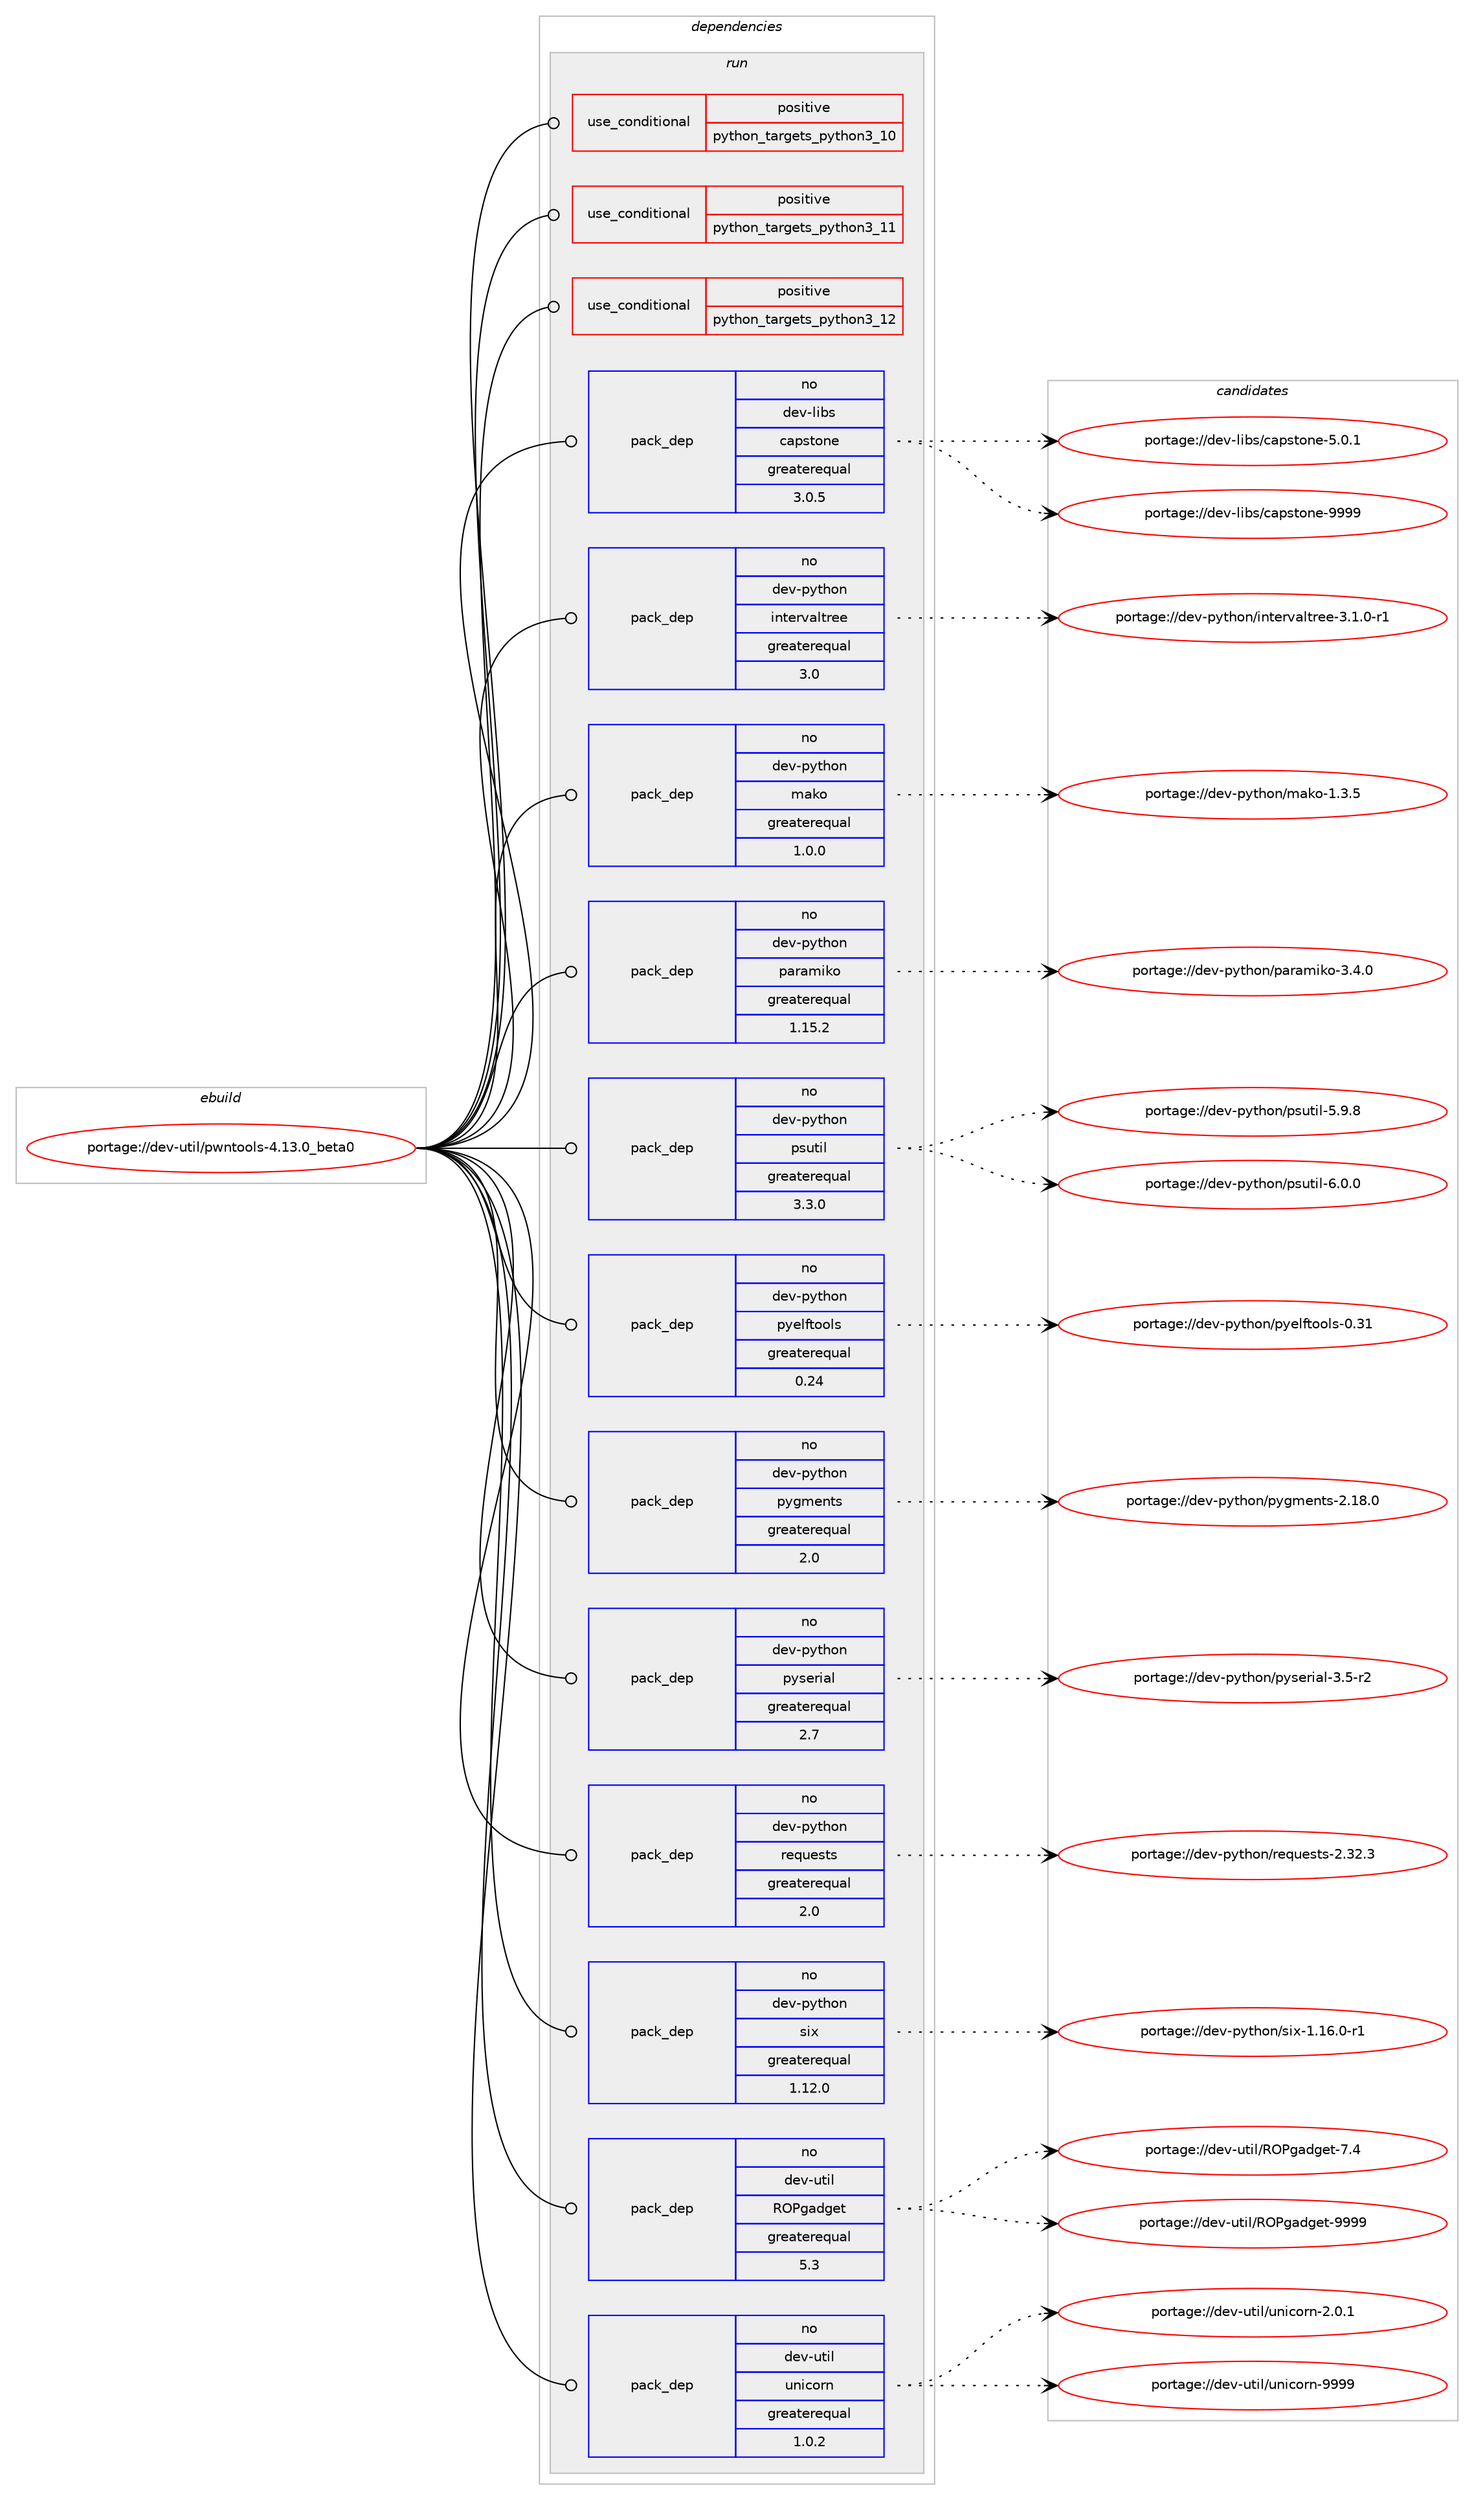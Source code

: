 digraph prolog {

# *************
# Graph options
# *************

newrank=true;
concentrate=true;
compound=true;
graph [rankdir=LR,fontname=Helvetica,fontsize=10,ranksep=1.5];#, ranksep=2.5, nodesep=0.2];
edge  [arrowhead=vee];
node  [fontname=Helvetica,fontsize=10];

# **********
# The ebuild
# **********

subgraph cluster_leftcol {
color=gray;
rank=same;
label=<<i>ebuild</i>>;
id [label="portage://dev-util/pwntools-4.13.0_beta0", color=red, width=4, href="../dev-util/pwntools-4.13.0_beta0.svg"];
}

# ****************
# The dependencies
# ****************

subgraph cluster_midcol {
color=gray;
label=<<i>dependencies</i>>;
subgraph cluster_compile {
fillcolor="#eeeeee";
style=filled;
label=<<i>compile</i>>;
}
subgraph cluster_compileandrun {
fillcolor="#eeeeee";
style=filled;
label=<<i>compile and run</i>>;
}
subgraph cluster_run {
fillcolor="#eeeeee";
style=filled;
label=<<i>run</i>>;
subgraph cond60115 {
dependency111744 [label=<<TABLE BORDER="0" CELLBORDER="1" CELLSPACING="0" CELLPADDING="4"><TR><TD ROWSPAN="3" CELLPADDING="10">use_conditional</TD></TR><TR><TD>positive</TD></TR><TR><TD>python_targets_python3_10</TD></TR></TABLE>>, shape=none, color=red];
# *** BEGIN UNKNOWN DEPENDENCY TYPE (TODO) ***
# dependency111744 -> package_dependency(portage://dev-util/pwntools-4.13.0_beta0,run,no,dev-lang,python,none,[,,],[slot(3.10)],[])
# *** END UNKNOWN DEPENDENCY TYPE (TODO) ***

}
id:e -> dependency111744:w [weight=20,style="solid",arrowhead="odot"];
subgraph cond60116 {
dependency111745 [label=<<TABLE BORDER="0" CELLBORDER="1" CELLSPACING="0" CELLPADDING="4"><TR><TD ROWSPAN="3" CELLPADDING="10">use_conditional</TD></TR><TR><TD>positive</TD></TR><TR><TD>python_targets_python3_11</TD></TR></TABLE>>, shape=none, color=red];
# *** BEGIN UNKNOWN DEPENDENCY TYPE (TODO) ***
# dependency111745 -> package_dependency(portage://dev-util/pwntools-4.13.0_beta0,run,no,dev-lang,python,none,[,,],[slot(3.11)],[])
# *** END UNKNOWN DEPENDENCY TYPE (TODO) ***

}
id:e -> dependency111745:w [weight=20,style="solid",arrowhead="odot"];
subgraph cond60117 {
dependency111746 [label=<<TABLE BORDER="0" CELLBORDER="1" CELLSPACING="0" CELLPADDING="4"><TR><TD ROWSPAN="3" CELLPADDING="10">use_conditional</TD></TR><TR><TD>positive</TD></TR><TR><TD>python_targets_python3_12</TD></TR></TABLE>>, shape=none, color=red];
# *** BEGIN UNKNOWN DEPENDENCY TYPE (TODO) ***
# dependency111746 -> package_dependency(portage://dev-util/pwntools-4.13.0_beta0,run,no,dev-lang,python,none,[,,],[slot(3.12)],[])
# *** END UNKNOWN DEPENDENCY TYPE (TODO) ***

}
id:e -> dependency111746:w [weight=20,style="solid",arrowhead="odot"];
subgraph pack50208 {
dependency111747 [label=<<TABLE BORDER="0" CELLBORDER="1" CELLSPACING="0" CELLPADDING="4" WIDTH="220"><TR><TD ROWSPAN="6" CELLPADDING="30">pack_dep</TD></TR><TR><TD WIDTH="110">no</TD></TR><TR><TD>dev-libs</TD></TR><TR><TD>capstone</TD></TR><TR><TD>greaterequal</TD></TR><TR><TD>3.0.5</TD></TR></TABLE>>, shape=none, color=blue];
}
id:e -> dependency111747:w [weight=20,style="solid",arrowhead="odot"];
# *** BEGIN UNKNOWN DEPENDENCY TYPE (TODO) ***
# id -> package_dependency(portage://dev-util/pwntools-4.13.0_beta0,run,no,dev-python,PySocks,none,[,,],[],[use(optenable(python_targets_python3_10),negative),use(optenable(python_targets_python3_11),negative),use(optenable(python_targets_python3_12),negative)])
# *** END UNKNOWN DEPENDENCY TYPE (TODO) ***

# *** BEGIN UNKNOWN DEPENDENCY TYPE (TODO) ***
# id -> package_dependency(portage://dev-util/pwntools-4.13.0_beta0,run,no,dev-python,colored-traceback,none,[,,],[],[use(optenable(python_targets_python3_10),negative),use(optenable(python_targets_python3_11),negative),use(optenable(python_targets_python3_12),negative)])
# *** END UNKNOWN DEPENDENCY TYPE (TODO) ***

subgraph pack50209 {
dependency111748 [label=<<TABLE BORDER="0" CELLBORDER="1" CELLSPACING="0" CELLPADDING="4" WIDTH="220"><TR><TD ROWSPAN="6" CELLPADDING="30">pack_dep</TD></TR><TR><TD WIDTH="110">no</TD></TR><TR><TD>dev-python</TD></TR><TR><TD>intervaltree</TD></TR><TR><TD>greaterequal</TD></TR><TR><TD>3.0</TD></TR></TABLE>>, shape=none, color=blue];
}
id:e -> dependency111748:w [weight=20,style="solid",arrowhead="odot"];
subgraph pack50210 {
dependency111749 [label=<<TABLE BORDER="0" CELLBORDER="1" CELLSPACING="0" CELLPADDING="4" WIDTH="220"><TR><TD ROWSPAN="6" CELLPADDING="30">pack_dep</TD></TR><TR><TD WIDTH="110">no</TD></TR><TR><TD>dev-python</TD></TR><TR><TD>mako</TD></TR><TR><TD>greaterequal</TD></TR><TR><TD>1.0.0</TD></TR></TABLE>>, shape=none, color=blue];
}
id:e -> dependency111749:w [weight=20,style="solid",arrowhead="odot"];
# *** BEGIN UNKNOWN DEPENDENCY TYPE (TODO) ***
# id -> package_dependency(portage://dev-util/pwntools-4.13.0_beta0,run,no,dev-python,packaging,none,[,,],[],[use(optenable(python_targets_python3_10),negative),use(optenable(python_targets_python3_11),negative),use(optenable(python_targets_python3_12),negative)])
# *** END UNKNOWN DEPENDENCY TYPE (TODO) ***

subgraph pack50211 {
dependency111750 [label=<<TABLE BORDER="0" CELLBORDER="1" CELLSPACING="0" CELLPADDING="4" WIDTH="220"><TR><TD ROWSPAN="6" CELLPADDING="30">pack_dep</TD></TR><TR><TD WIDTH="110">no</TD></TR><TR><TD>dev-python</TD></TR><TR><TD>paramiko</TD></TR><TR><TD>greaterequal</TD></TR><TR><TD>1.15.2</TD></TR></TABLE>>, shape=none, color=blue];
}
id:e -> dependency111750:w [weight=20,style="solid",arrowhead="odot"];
subgraph pack50212 {
dependency111751 [label=<<TABLE BORDER="0" CELLBORDER="1" CELLSPACING="0" CELLPADDING="4" WIDTH="220"><TR><TD ROWSPAN="6" CELLPADDING="30">pack_dep</TD></TR><TR><TD WIDTH="110">no</TD></TR><TR><TD>dev-python</TD></TR><TR><TD>psutil</TD></TR><TR><TD>greaterequal</TD></TR><TR><TD>3.3.0</TD></TR></TABLE>>, shape=none, color=blue];
}
id:e -> dependency111751:w [weight=20,style="solid",arrowhead="odot"];
subgraph pack50213 {
dependency111752 [label=<<TABLE BORDER="0" CELLBORDER="1" CELLSPACING="0" CELLPADDING="4" WIDTH="220"><TR><TD ROWSPAN="6" CELLPADDING="30">pack_dep</TD></TR><TR><TD WIDTH="110">no</TD></TR><TR><TD>dev-python</TD></TR><TR><TD>pyelftools</TD></TR><TR><TD>greaterequal</TD></TR><TR><TD>0.24</TD></TR></TABLE>>, shape=none, color=blue];
}
id:e -> dependency111752:w [weight=20,style="solid",arrowhead="odot"];
subgraph pack50214 {
dependency111753 [label=<<TABLE BORDER="0" CELLBORDER="1" CELLSPACING="0" CELLPADDING="4" WIDTH="220"><TR><TD ROWSPAN="6" CELLPADDING="30">pack_dep</TD></TR><TR><TD WIDTH="110">no</TD></TR><TR><TD>dev-python</TD></TR><TR><TD>pygments</TD></TR><TR><TD>greaterequal</TD></TR><TR><TD>2.0</TD></TR></TABLE>>, shape=none, color=blue];
}
id:e -> dependency111753:w [weight=20,style="solid",arrowhead="odot"];
subgraph pack50215 {
dependency111754 [label=<<TABLE BORDER="0" CELLBORDER="1" CELLSPACING="0" CELLPADDING="4" WIDTH="220"><TR><TD ROWSPAN="6" CELLPADDING="30">pack_dep</TD></TR><TR><TD WIDTH="110">no</TD></TR><TR><TD>dev-python</TD></TR><TR><TD>pyserial</TD></TR><TR><TD>greaterequal</TD></TR><TR><TD>2.7</TD></TR></TABLE>>, shape=none, color=blue];
}
id:e -> dependency111754:w [weight=20,style="solid",arrowhead="odot"];
# *** BEGIN UNKNOWN DEPENDENCY TYPE (TODO) ***
# id -> package_dependency(portage://dev-util/pwntools-4.13.0_beta0,run,no,dev-python,python-dateutil,none,[,,],[],[use(optenable(python_targets_python3_10),negative),use(optenable(python_targets_python3_11),negative),use(optenable(python_targets_python3_12),negative)])
# *** END UNKNOWN DEPENDENCY TYPE (TODO) ***

subgraph pack50216 {
dependency111755 [label=<<TABLE BORDER="0" CELLBORDER="1" CELLSPACING="0" CELLPADDING="4" WIDTH="220"><TR><TD ROWSPAN="6" CELLPADDING="30">pack_dep</TD></TR><TR><TD WIDTH="110">no</TD></TR><TR><TD>dev-python</TD></TR><TR><TD>requests</TD></TR><TR><TD>greaterequal</TD></TR><TR><TD>2.0</TD></TR></TABLE>>, shape=none, color=blue];
}
id:e -> dependency111755:w [weight=20,style="solid",arrowhead="odot"];
# *** BEGIN UNKNOWN DEPENDENCY TYPE (TODO) ***
# id -> package_dependency(portage://dev-util/pwntools-4.13.0_beta0,run,no,dev-python,rpyc,none,[,,],[],[use(optenable(python_targets_python3_10),negative),use(optenable(python_targets_python3_11),negative),use(optenable(python_targets_python3_12),negative)])
# *** END UNKNOWN DEPENDENCY TYPE (TODO) ***

subgraph pack50217 {
dependency111756 [label=<<TABLE BORDER="0" CELLBORDER="1" CELLSPACING="0" CELLPADDING="4" WIDTH="220"><TR><TD ROWSPAN="6" CELLPADDING="30">pack_dep</TD></TR><TR><TD WIDTH="110">no</TD></TR><TR><TD>dev-python</TD></TR><TR><TD>six</TD></TR><TR><TD>greaterequal</TD></TR><TR><TD>1.12.0</TD></TR></TABLE>>, shape=none, color=blue];
}
id:e -> dependency111756:w [weight=20,style="solid",arrowhead="odot"];
# *** BEGIN UNKNOWN DEPENDENCY TYPE (TODO) ***
# id -> package_dependency(portage://dev-util/pwntools-4.13.0_beta0,run,no,dev-python,sortedcontainers,none,[,,],[],[use(optenable(python_targets_python3_10),negative),use(optenable(python_targets_python3_11),negative),use(optenable(python_targets_python3_12),negative)])
# *** END UNKNOWN DEPENDENCY TYPE (TODO) ***

subgraph pack50218 {
dependency111757 [label=<<TABLE BORDER="0" CELLBORDER="1" CELLSPACING="0" CELLPADDING="4" WIDTH="220"><TR><TD ROWSPAN="6" CELLPADDING="30">pack_dep</TD></TR><TR><TD WIDTH="110">no</TD></TR><TR><TD>dev-util</TD></TR><TR><TD>ROPgadget</TD></TR><TR><TD>greaterequal</TD></TR><TR><TD>5.3</TD></TR></TABLE>>, shape=none, color=blue];
}
id:e -> dependency111757:w [weight=20,style="solid",arrowhead="odot"];
subgraph pack50219 {
dependency111758 [label=<<TABLE BORDER="0" CELLBORDER="1" CELLSPACING="0" CELLPADDING="4" WIDTH="220"><TR><TD ROWSPAN="6" CELLPADDING="30">pack_dep</TD></TR><TR><TD WIDTH="110">no</TD></TR><TR><TD>dev-util</TD></TR><TR><TD>unicorn</TD></TR><TR><TD>greaterequal</TD></TR><TR><TD>1.0.2</TD></TR></TABLE>>, shape=none, color=blue];
}
id:e -> dependency111758:w [weight=20,style="solid",arrowhead="odot"];
}
}

# **************
# The candidates
# **************

subgraph cluster_choices {
rank=same;
color=gray;
label=<<i>candidates</i>>;

subgraph choice50208 {
color=black;
nodesep=1;
choice1001011184510810598115479997112115116111110101455346484649 [label="portage://dev-libs/capstone-5.0.1", color=red, width=4,href="../dev-libs/capstone-5.0.1.svg"];
choice10010111845108105981154799971121151161111101014557575757 [label="portage://dev-libs/capstone-9999", color=red, width=4,href="../dev-libs/capstone-9999.svg"];
dependency111747:e -> choice1001011184510810598115479997112115116111110101455346484649:w [style=dotted,weight="100"];
dependency111747:e -> choice10010111845108105981154799971121151161111101014557575757:w [style=dotted,weight="100"];
}
subgraph choice50209 {
color=black;
nodesep=1;
choice1001011184511212111610411111047105110116101114118971081161141011014551464946484511449 [label="portage://dev-python/intervaltree-3.1.0-r1", color=red, width=4,href="../dev-python/intervaltree-3.1.0-r1.svg"];
dependency111748:e -> choice1001011184511212111610411111047105110116101114118971081161141011014551464946484511449:w [style=dotted,weight="100"];
}
subgraph choice50210 {
color=black;
nodesep=1;
choice100101118451121211161041111104710997107111454946514653 [label="portage://dev-python/mako-1.3.5", color=red, width=4,href="../dev-python/mako-1.3.5.svg"];
dependency111749:e -> choice100101118451121211161041111104710997107111454946514653:w [style=dotted,weight="100"];
}
subgraph choice50211 {
color=black;
nodesep=1;
choice10010111845112121116104111110471129711497109105107111455146524648 [label="portage://dev-python/paramiko-3.4.0", color=red, width=4,href="../dev-python/paramiko-3.4.0.svg"];
dependency111750:e -> choice10010111845112121116104111110471129711497109105107111455146524648:w [style=dotted,weight="100"];
}
subgraph choice50212 {
color=black;
nodesep=1;
choice1001011184511212111610411111047112115117116105108455346574656 [label="portage://dev-python/psutil-5.9.8", color=red, width=4,href="../dev-python/psutil-5.9.8.svg"];
choice1001011184511212111610411111047112115117116105108455446484648 [label="portage://dev-python/psutil-6.0.0", color=red, width=4,href="../dev-python/psutil-6.0.0.svg"];
dependency111751:e -> choice1001011184511212111610411111047112115117116105108455346574656:w [style=dotted,weight="100"];
dependency111751:e -> choice1001011184511212111610411111047112115117116105108455446484648:w [style=dotted,weight="100"];
}
subgraph choice50213 {
color=black;
nodesep=1;
choice10010111845112121116104111110471121211011081021161111111081154548465149 [label="portage://dev-python/pyelftools-0.31", color=red, width=4,href="../dev-python/pyelftools-0.31.svg"];
dependency111752:e -> choice10010111845112121116104111110471121211011081021161111111081154548465149:w [style=dotted,weight="100"];
}
subgraph choice50214 {
color=black;
nodesep=1;
choice100101118451121211161041111104711212110310910111011611545504649564648 [label="portage://dev-python/pygments-2.18.0", color=red, width=4,href="../dev-python/pygments-2.18.0.svg"];
dependency111753:e -> choice100101118451121211161041111104711212110310910111011611545504649564648:w [style=dotted,weight="100"];
}
subgraph choice50215 {
color=black;
nodesep=1;
choice100101118451121211161041111104711212111510111410597108455146534511450 [label="portage://dev-python/pyserial-3.5-r2", color=red, width=4,href="../dev-python/pyserial-3.5-r2.svg"];
dependency111754:e -> choice100101118451121211161041111104711212111510111410597108455146534511450:w [style=dotted,weight="100"];
}
subgraph choice50216 {
color=black;
nodesep=1;
choice100101118451121211161041111104711410111311710111511611545504651504651 [label="portage://dev-python/requests-2.32.3", color=red, width=4,href="../dev-python/requests-2.32.3.svg"];
dependency111755:e -> choice100101118451121211161041111104711410111311710111511611545504651504651:w [style=dotted,weight="100"];
}
subgraph choice50217 {
color=black;
nodesep=1;
choice1001011184511212111610411111047115105120454946495446484511449 [label="portage://dev-python/six-1.16.0-r1", color=red, width=4,href="../dev-python/six-1.16.0-r1.svg"];
dependency111756:e -> choice1001011184511212111610411111047115105120454946495446484511449:w [style=dotted,weight="100"];
}
subgraph choice50218 {
color=black;
nodesep=1;
choice10010111845117116105108478279801039710010310111645554652 [label="portage://dev-util/ROPgadget-7.4", color=red, width=4,href="../dev-util/ROPgadget-7.4.svg"];
choice1001011184511711610510847827980103971001031011164557575757 [label="portage://dev-util/ROPgadget-9999", color=red, width=4,href="../dev-util/ROPgadget-9999.svg"];
dependency111757:e -> choice10010111845117116105108478279801039710010310111645554652:w [style=dotted,weight="100"];
dependency111757:e -> choice1001011184511711610510847827980103971001031011164557575757:w [style=dotted,weight="100"];
}
subgraph choice50219 {
color=black;
nodesep=1;
choice100101118451171161051084711711010599111114110455046484649 [label="portage://dev-util/unicorn-2.0.1", color=red, width=4,href="../dev-util/unicorn-2.0.1.svg"];
choice1001011184511711610510847117110105991111141104557575757 [label="portage://dev-util/unicorn-9999", color=red, width=4,href="../dev-util/unicorn-9999.svg"];
dependency111758:e -> choice100101118451171161051084711711010599111114110455046484649:w [style=dotted,weight="100"];
dependency111758:e -> choice1001011184511711610510847117110105991111141104557575757:w [style=dotted,weight="100"];
}
}

}
